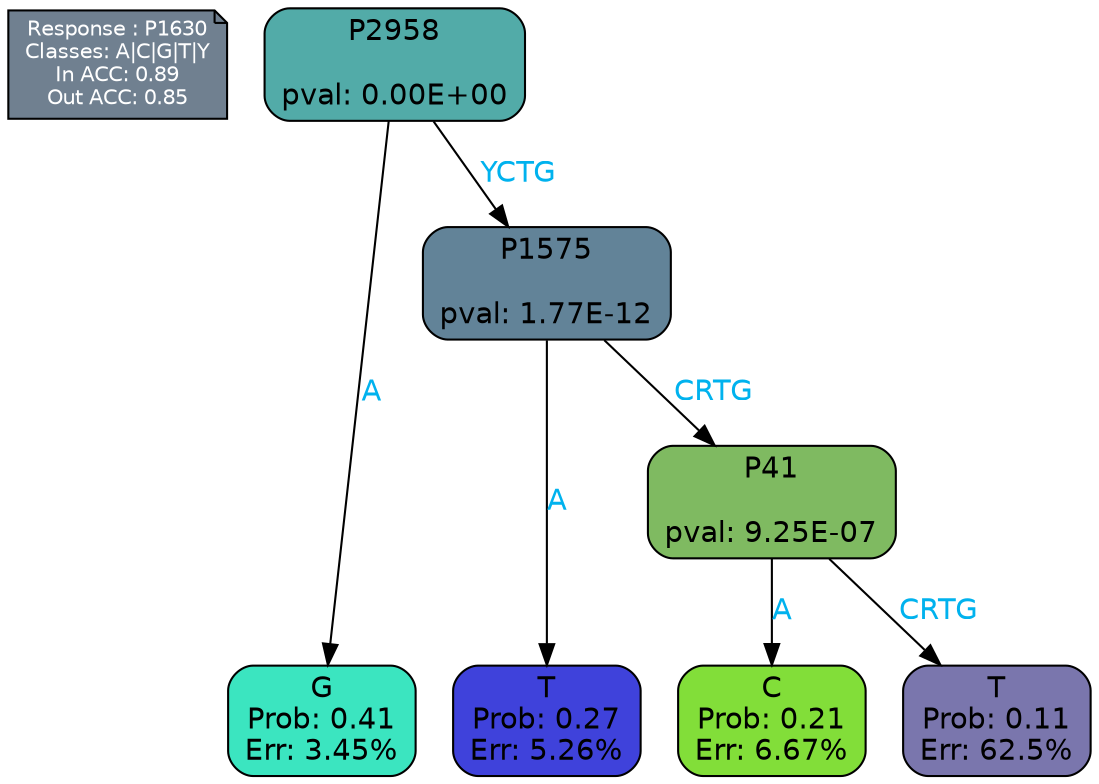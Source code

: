digraph Tree {
node [shape=box, style="filled, rounded", color="black", fontname=helvetica] ;
graph [ranksep=equally, splines=polylines, bgcolor=transparent, dpi=600] ;
edge [fontname=helvetica] ;
LEGEND [label="Response : P1630
Classes: A|C|G|T|Y
In ACC: 0.89
Out ACC: 0.85
",shape=note,align=left,style=filled,fillcolor="slategray",fontcolor="white",fontsize=10];1 [label="P2958

pval: 0.00E+00", fillcolor="#52aba8"] ;
2 [label="G
Prob: 0.41
Err: 3.45%", fillcolor="#3be5c0"] ;
3 [label="P1575

pval: 1.77E-12", fillcolor="#628398"] ;
4 [label="T
Prob: 0.27
Err: 5.26%", fillcolor="#3f42db"] ;
5 [label="P41

pval: 9.25E-07", fillcolor="#7fba61"] ;
6 [label="C
Prob: 0.21
Err: 6.67%", fillcolor="#82de39"] ;
7 [label="T
Prob: 0.11
Err: 62.5%", fillcolor="#7a76ad"] ;
1 -> 2 [label="A",fontcolor=deepskyblue2] ;
1 -> 3 [label="YCTG",fontcolor=deepskyblue2] ;
3 -> 4 [label="A",fontcolor=deepskyblue2] ;
3 -> 5 [label="CRTG",fontcolor=deepskyblue2] ;
5 -> 6 [label="A",fontcolor=deepskyblue2] ;
5 -> 7 [label="CRTG",fontcolor=deepskyblue2] ;
{rank = same; 2;4;6;7;}{rank = same; LEGEND;1;}}